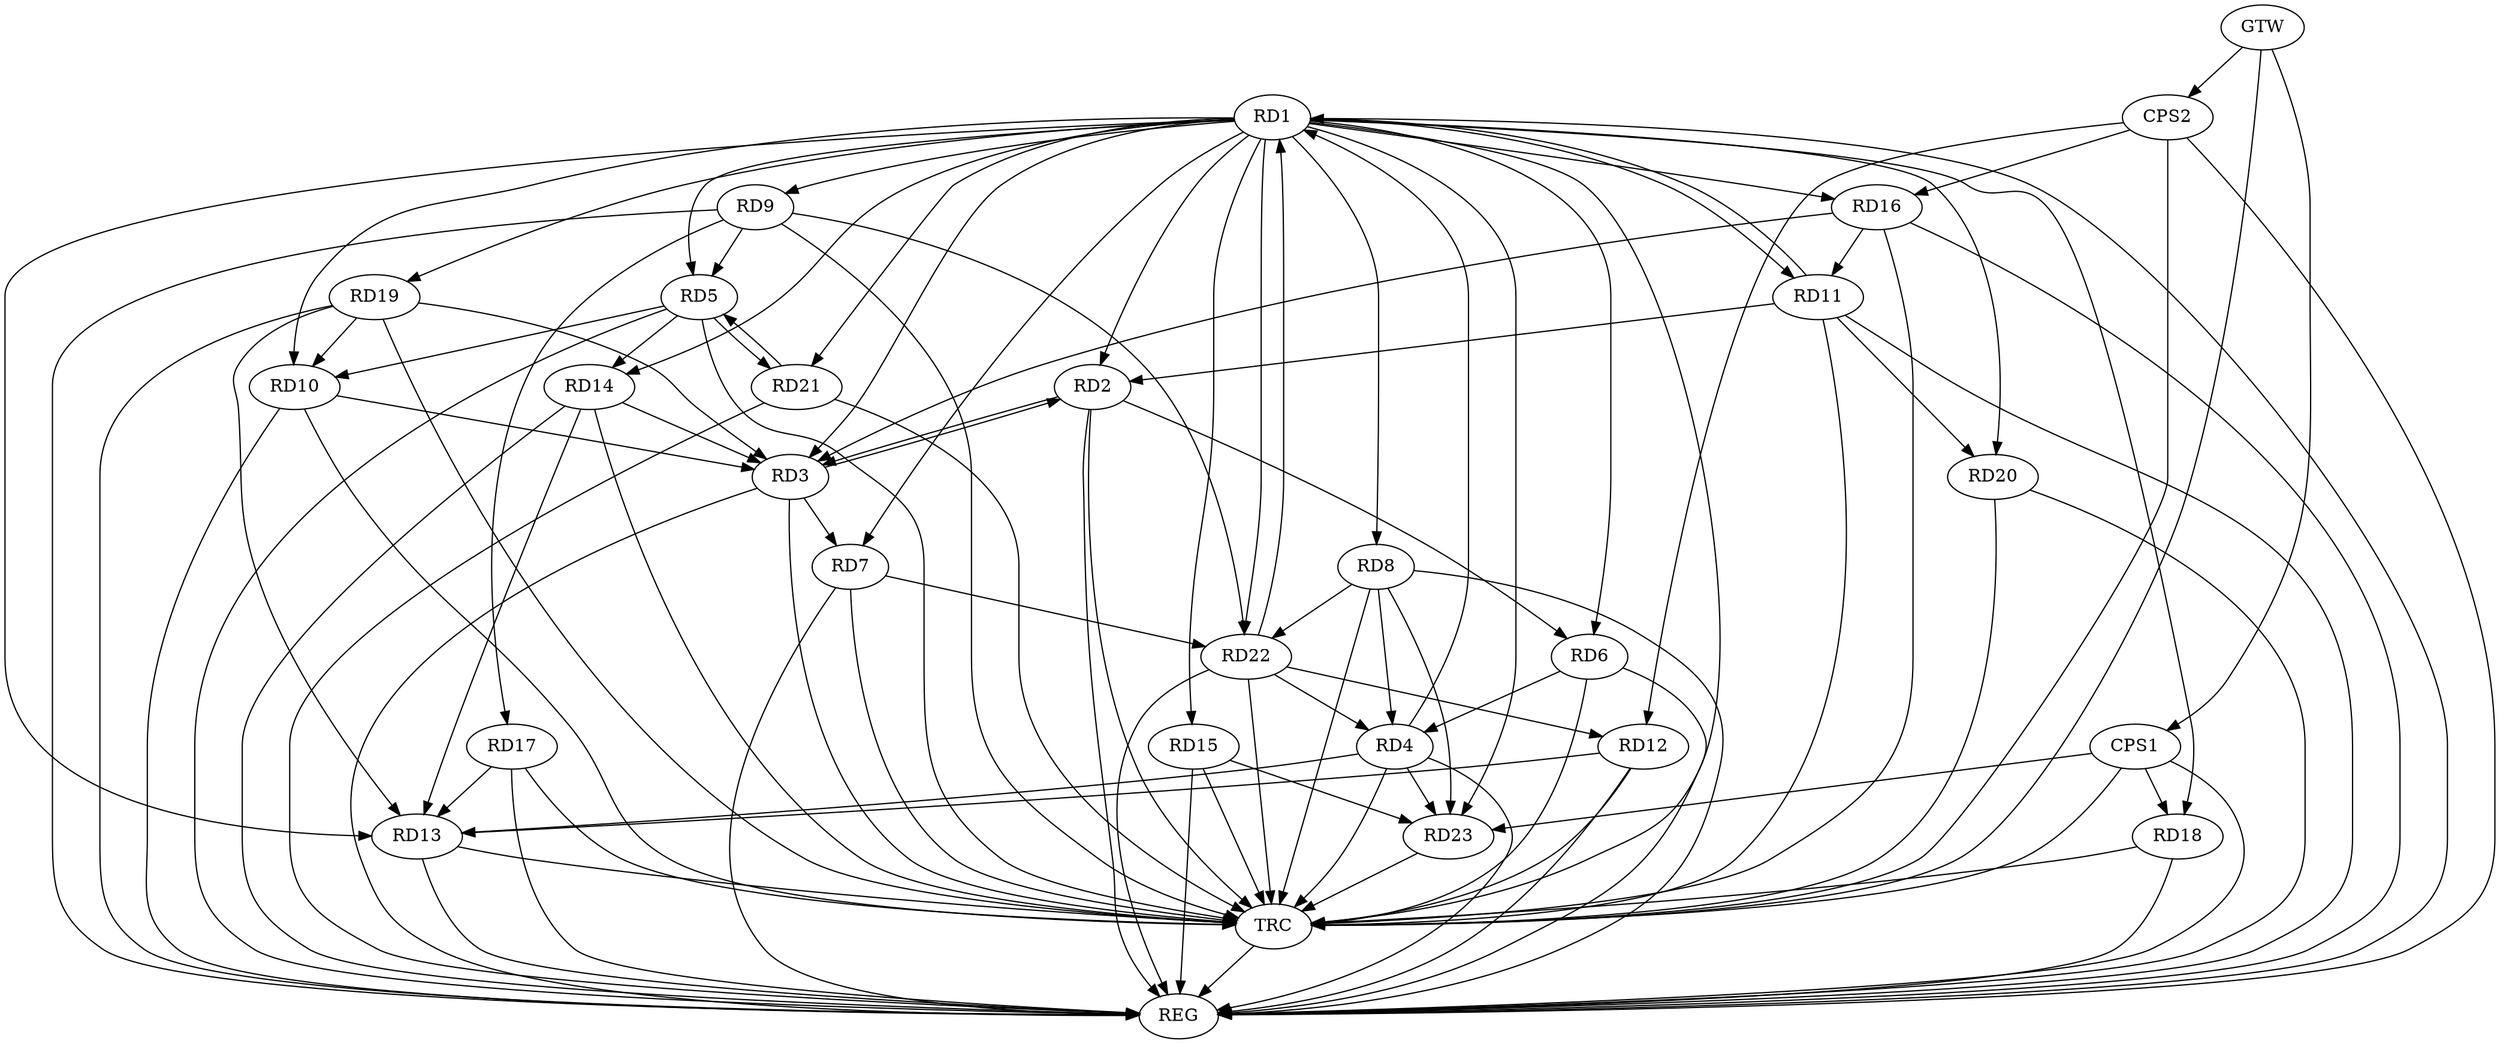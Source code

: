 strict digraph G {
  RD1 [ label="RD1" ];
  RD2 [ label="RD2" ];
  RD3 [ label="RD3" ];
  RD4 [ label="RD4" ];
  RD5 [ label="RD5" ];
  RD6 [ label="RD6" ];
  RD7 [ label="RD7" ];
  RD8 [ label="RD8" ];
  RD9 [ label="RD9" ];
  RD10 [ label="RD10" ];
  RD11 [ label="RD11" ];
  RD12 [ label="RD12" ];
  RD13 [ label="RD13" ];
  RD14 [ label="RD14" ];
  RD15 [ label="RD15" ];
  RD16 [ label="RD16" ];
  RD17 [ label="RD17" ];
  RD18 [ label="RD18" ];
  RD19 [ label="RD19" ];
  RD20 [ label="RD20" ];
  RD21 [ label="RD21" ];
  RD22 [ label="RD22" ];
  RD23 [ label="RD23" ];
  CPS1 [ label="CPS1" ];
  CPS2 [ label="CPS2" ];
  GTW [ label="GTW" ];
  REG [ label="REG" ];
  TRC [ label="TRC" ];
  RD1 -> RD2;
  RD4 -> RD1;
  RD1 -> RD5;
  RD1 -> RD6;
  RD1 -> RD8;
  RD11 -> RD1;
  RD1 -> RD21;
  RD22 -> RD1;
  RD2 -> RD3;
  RD3 -> RD2;
  RD2 -> RD6;
  RD11 -> RD2;
  RD3 -> RD7;
  RD10 -> RD3;
  RD14 -> RD3;
  RD16 -> RD3;
  RD19 -> RD3;
  RD6 -> RD4;
  RD8 -> RD4;
  RD4 -> RD13;
  RD22 -> RD4;
  RD4 -> RD23;
  RD9 -> RD5;
  RD5 -> RD10;
  RD5 -> RD14;
  RD5 -> RD21;
  RD21 -> RD5;
  RD7 -> RD22;
  RD8 -> RD22;
  RD8 -> RD23;
  RD9 -> RD17;
  RD9 -> RD22;
  RD19 -> RD10;
  RD16 -> RD11;
  RD11 -> RD20;
  RD12 -> RD13;
  RD22 -> RD12;
  RD14 -> RD13;
  RD17 -> RD13;
  RD19 -> RD13;
  RD15 -> RD23;
  CPS1 -> RD18;
  CPS1 -> RD23;
  CPS2 -> RD12;
  CPS2 -> RD16;
  GTW -> CPS1;
  GTW -> CPS2;
  RD1 -> REG;
  RD2 -> REG;
  RD3 -> REG;
  RD4 -> REG;
  RD5 -> REG;
  RD6 -> REG;
  RD7 -> REG;
  RD8 -> REG;
  RD9 -> REG;
  RD10 -> REG;
  RD11 -> REG;
  RD12 -> REG;
  RD13 -> REG;
  RD14 -> REG;
  RD15 -> REG;
  RD16 -> REG;
  RD17 -> REG;
  RD18 -> REG;
  RD19 -> REG;
  RD20 -> REG;
  RD21 -> REG;
  RD22 -> REG;
  CPS1 -> REG;
  CPS2 -> REG;
  RD1 -> TRC;
  RD2 -> TRC;
  RD3 -> TRC;
  RD4 -> TRC;
  RD5 -> TRC;
  RD6 -> TRC;
  RD7 -> TRC;
  RD8 -> TRC;
  RD9 -> TRC;
  RD10 -> TRC;
  RD11 -> TRC;
  RD12 -> TRC;
  RD13 -> TRC;
  RD14 -> TRC;
  RD15 -> TRC;
  RD16 -> TRC;
  RD17 -> TRC;
  RD18 -> TRC;
  RD19 -> TRC;
  RD20 -> TRC;
  RD21 -> TRC;
  RD22 -> TRC;
  RD23 -> TRC;
  CPS1 -> TRC;
  CPS2 -> TRC;
  GTW -> TRC;
  TRC -> REG;
  RD1 -> RD7;
  RD1 -> RD10;
  RD1 -> RD13;
  RD1 -> RD23;
  RD1 -> RD9;
  RD1 -> RD16;
  RD1 -> RD14;
  RD1 -> RD11;
  RD1 -> RD20;
  RD1 -> RD3;
  RD1 -> RD15;
  RD1 -> RD22;
  RD1 -> RD18;
  RD1 -> RD19;
}
